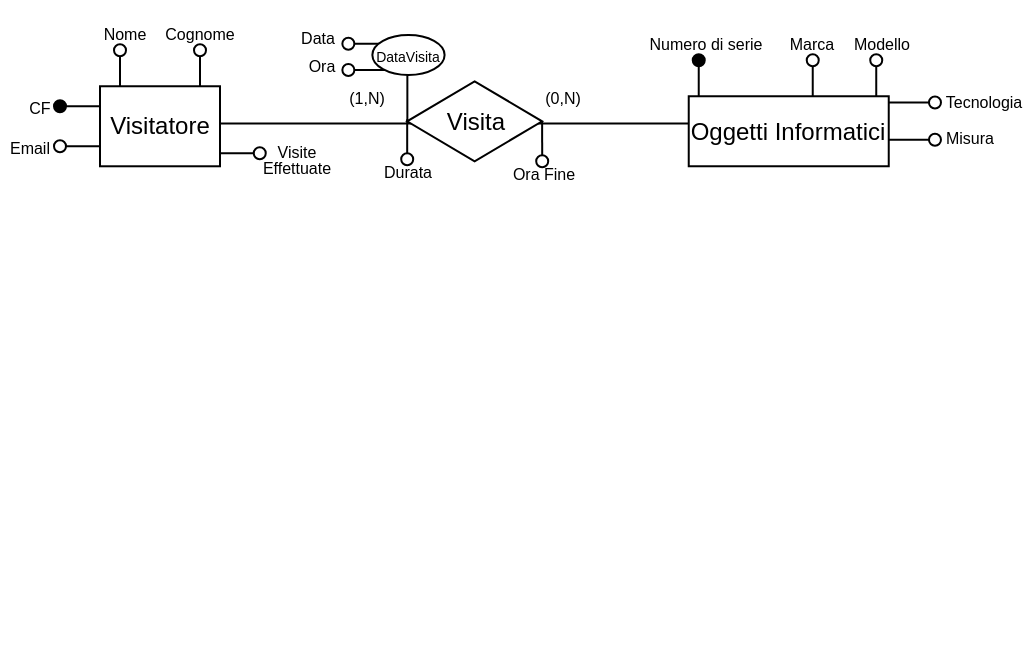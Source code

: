 <mxfile version="24.2.5" type="device">
  <diagram id="jCHfkvzz7I8NQEXuV3df" name="Pagina-1">
    <mxGraphModel dx="875" dy="518" grid="1" gridSize="10" guides="1" tooltips="1" connect="1" arrows="1" fold="1" page="1" pageScale="1" pageWidth="827" pageHeight="1169" math="0" shadow="0">
      <root>
        <mxCell id="0" />
        <mxCell id="1" parent="0" />
        <mxCell id="NLN512p-wkgeO3gyrYz--1" value="&lt;span style=&quot;font-size: 8px;&quot;&gt;(1,N)&lt;/span&gt;" style="text;html=1;align=center;verticalAlign=middle;whiteSpace=wrap;rounded=1;strokeColor=none;glass=0;" vertex="1" parent="1">
          <mxGeometry x="321.99" y="151.0" width="22.5" height="6.75" as="geometry" />
        </mxCell>
        <mxCell id="NLN512p-wkgeO3gyrYz--2" value="&lt;font style=&quot;font-size: 8px;&quot;&gt;(0,N)&lt;/font&gt;" style="text;html=1;align=center;verticalAlign=middle;whiteSpace=wrap;rounded=1;strokeColor=none;glass=0;" vertex="1" parent="1">
          <mxGeometry x="419.69" y="151.0" width="22.5" height="6.75" as="geometry" />
        </mxCell>
        <mxCell id="NLN512p-wkgeO3gyrYz--3" value="" style="endArrow=none;html=1;rounded=0;entryX=1;entryY=0.5;entryDx=0;entryDy=0;exitX=0;exitY=0.5;exitDx=0;exitDy=0;" edge="1" parent="1">
          <mxGeometry width="50" height="50" relative="1" as="geometry">
            <mxPoint x="522.19" y="167.75" as="sourcePoint" />
            <mxPoint x="254" y="167.75" as="targetPoint" />
          </mxGeometry>
        </mxCell>
        <mxCell id="NLN512p-wkgeO3gyrYz--5" style="edgeStyle=orthogonalEdgeStyle;rounded=0;orthogonalLoop=1;jettySize=auto;html=1;exitX=0;exitY=0.5;exitDx=0;exitDy=0;endArrow=oval;endFill=0;" edge="1" parent="1">
          <mxGeometry relative="1" as="geometry">
            <mxPoint x="180" y="179.13" as="targetPoint" />
            <mxPoint x="200" y="176.245" as="sourcePoint" />
            <Array as="points">
              <mxPoint x="200" y="179.13" />
            </Array>
          </mxGeometry>
        </mxCell>
        <mxCell id="NLN512p-wkgeO3gyrYz--6" value="Visitatore" style="whiteSpace=wrap;html=1;align=center;" vertex="1" parent="1">
          <mxGeometry x="200" y="149.13" width="60" height="40.01" as="geometry" />
        </mxCell>
        <mxCell id="NLN512p-wkgeO3gyrYz--7" value="&lt;font style=&quot;font-size: 8px;&quot;&gt;Nome&lt;/font&gt;" style="text;html=1;align=center;verticalAlign=middle;whiteSpace=wrap;rounded=0;" vertex="1" parent="1">
          <mxGeometry x="200" y="116.64" width="25" height="10" as="geometry" />
        </mxCell>
        <mxCell id="NLN512p-wkgeO3gyrYz--8" value="&lt;font style=&quot;font-size: 8px;&quot;&gt;Cognome&lt;/font&gt;" style="text;html=1;align=center;verticalAlign=middle;whiteSpace=wrap;rounded=0;" vertex="1" parent="1">
          <mxGeometry x="220" y="106.64" width="60" height="30" as="geometry" />
        </mxCell>
        <mxCell id="NLN512p-wkgeO3gyrYz--11" style="edgeStyle=orthogonalEdgeStyle;rounded=0;orthogonalLoop=1;jettySize=auto;html=1;exitX=0.5;exitY=1;exitDx=0;exitDy=0;" edge="1" parent="1">
          <mxGeometry relative="1" as="geometry">
            <mxPoint x="631.99" y="131.44" as="sourcePoint" />
            <mxPoint x="631.99" y="131.44" as="targetPoint" />
          </mxGeometry>
        </mxCell>
        <mxCell id="NLN512p-wkgeO3gyrYz--12" value="&lt;font style=&quot;font-size: 8px;&quot;&gt;CF&lt;/font&gt;" style="text;html=1;align=center;verticalAlign=middle;whiteSpace=wrap;rounded=0;" vertex="1" parent="1">
          <mxGeometry x="160" y="153.51" width="20" height="10" as="geometry" />
        </mxCell>
        <mxCell id="NLN512p-wkgeO3gyrYz--13" style="edgeStyle=orthogonalEdgeStyle;rounded=0;orthogonalLoop=1;jettySize=auto;html=1;exitX=0;exitY=0;exitDx=0;exitDy=0;endArrow=oval;endFill=0;" edge="1" parent="1">
          <mxGeometry relative="1" as="geometry">
            <mxPoint x="210" y="131.13" as="targetPoint" />
            <mxPoint x="210" y="149.13" as="sourcePoint" />
            <Array as="points" />
          </mxGeometry>
        </mxCell>
        <mxCell id="NLN512p-wkgeO3gyrYz--14" style="edgeStyle=orthogonalEdgeStyle;rounded=0;orthogonalLoop=1;jettySize=auto;html=1;exitX=0;exitY=0;exitDx=0;exitDy=0;endArrow=oval;endFill=0;" edge="1" parent="1">
          <mxGeometry relative="1" as="geometry">
            <mxPoint x="250" y="131.13" as="targetPoint" />
            <mxPoint x="250" y="149.13" as="sourcePoint" />
            <Array as="points" />
          </mxGeometry>
        </mxCell>
        <mxCell id="NLN512p-wkgeO3gyrYz--15" value="&lt;font style=&quot;font-size: 8px;&quot;&gt;Email&lt;/font&gt;" style="text;html=1;align=center;verticalAlign=middle;whiteSpace=wrap;rounded=0;" vertex="1" parent="1">
          <mxGeometry x="150" y="175.13" width="30" height="7" as="geometry" />
        </mxCell>
        <mxCell id="NLN512p-wkgeO3gyrYz--16" style="edgeStyle=orthogonalEdgeStyle;rounded=0;orthogonalLoop=1;jettySize=auto;html=1;exitX=0;exitY=0.25;exitDx=0;exitDy=0;endArrow=oval;endFill=1;" edge="1" parent="1" source="NLN512p-wkgeO3gyrYz--6">
          <mxGeometry relative="1" as="geometry">
            <mxPoint x="180" y="159.13" as="targetPoint" />
            <mxPoint x="135" y="137.89" as="sourcePoint" />
            <Array as="points" />
          </mxGeometry>
        </mxCell>
        <mxCell id="NLN512p-wkgeO3gyrYz--17" style="edgeStyle=orthogonalEdgeStyle;rounded=0;orthogonalLoop=1;jettySize=auto;html=1;exitX=1;exitY=0.5;exitDx=0;exitDy=0;endArrow=oval;endFill=0;" edge="1" parent="1">
          <mxGeometry relative="1" as="geometry">
            <mxPoint x="279.88" y="182.63" as="targetPoint" />
            <mxPoint x="260" y="182.63" as="sourcePoint" />
            <Array as="points">
              <mxPoint x="274.88" y="182.63" />
            </Array>
          </mxGeometry>
        </mxCell>
        <mxCell id="NLN512p-wkgeO3gyrYz--18" value="&lt;font style=&quot;font-size: 8px;&quot;&gt;Visite&lt;/font&gt;&lt;div style=&quot;line-height: 30%;&quot;&gt;&lt;font style=&quot;font-size: 8px;&quot;&gt;E&lt;/font&gt;&lt;span style=&quot;font-size: 8px; background-color: initial;&quot;&gt;ffettuate&lt;/span&gt;&lt;/div&gt;" style="text;html=1;align=center;verticalAlign=middle;whiteSpace=wrap;rounded=1;strokeColor=none;" vertex="1" parent="1">
          <mxGeometry x="280" y="172.13" width="37" height="21" as="geometry" />
        </mxCell>
        <mxCell id="NLN512p-wkgeO3gyrYz--29" value="Oggetti Informatici" style="whiteSpace=wrap;html=1;align=center;" vertex="1" parent="1">
          <mxGeometry x="494.37" y="154.13" width="100" height="35" as="geometry" />
        </mxCell>
        <mxCell id="NLN512p-wkgeO3gyrYz--30" value="Visita" style="shape=rhombus;perimeter=rhombusPerimeter;whiteSpace=wrap;html=1;align=center;" vertex="1" parent="1">
          <mxGeometry x="353.56" y="146.65" width="67.5" height="39.99" as="geometry" />
        </mxCell>
        <mxCell id="NLN512p-wkgeO3gyrYz--35" value="&lt;font style=&quot;font-size: 8px;&quot;&gt;Misura&lt;/font&gt;" style="text;html=1;align=center;verticalAlign=middle;whiteSpace=wrap;rounded=1;strokeColor=none;" vertex="1" parent="1">
          <mxGeometry x="610.49" y="163.88" width="50" height="21" as="geometry" />
        </mxCell>
        <mxCell id="NLN512p-wkgeO3gyrYz--36" value="&lt;font style=&quot;font-size: 8px;&quot;&gt;Modello&lt;/font&gt;" style="text;html=1;align=center;verticalAlign=middle;whiteSpace=wrap;rounded=1;strokeColor=none;" vertex="1" parent="1">
          <mxGeometry x="570.62" y="116.64" width="40" height="20" as="geometry" />
        </mxCell>
        <mxCell id="NLN512p-wkgeO3gyrYz--37" value="&lt;font style=&quot;font-size: 8px;&quot;&gt;Marca&lt;/font&gt;" style="text;html=1;align=center;verticalAlign=middle;whiteSpace=wrap;rounded=1;strokeColor=none;glass=0;" vertex="1" parent="1">
          <mxGeometry x="531.25" y="119.14" width="50" height="15" as="geometry" />
        </mxCell>
        <mxCell id="NLN512p-wkgeO3gyrYz--38" value="&lt;font style=&quot;font-size: 8px;&quot;&gt;Ora&lt;/font&gt;" style="text;html=1;align=center;verticalAlign=middle;whiteSpace=wrap;rounded=1;strokeColor=none;glass=0;" vertex="1" parent="1">
          <mxGeometry x="286.18" y="130.63" width="50" height="15" as="geometry" />
        </mxCell>
        <mxCell id="NLN512p-wkgeO3gyrYz--39" value="&lt;font style=&quot;font-size: 8px;&quot;&gt;Ora Fine&lt;/font&gt;" style="text;html=1;align=center;verticalAlign=middle;whiteSpace=wrap;rounded=1;strokeColor=none;glass=0;" vertex="1" parent="1">
          <mxGeometry x="401.06" y="182.88" width="42" height="19" as="geometry" />
        </mxCell>
        <mxCell id="NLN512p-wkgeO3gyrYz--40" value="&lt;font style=&quot;font-size: 8px;&quot;&gt;Data&lt;/font&gt;" style="text;html=1;align=center;verticalAlign=middle;whiteSpace=wrap;rounded=1;strokeColor=none;glass=0;" vertex="1" parent="1">
          <mxGeometry x="284.18" y="116.64" width="50" height="15" as="geometry" />
        </mxCell>
        <mxCell id="NLN512p-wkgeO3gyrYz--47" style="edgeStyle=orthogonalEdgeStyle;rounded=0;orthogonalLoop=1;jettySize=auto;html=1;exitX=0.5;exitY=1;exitDx=0;exitDy=0;" edge="1" parent="1">
          <mxGeometry relative="1" as="geometry">
            <mxPoint x="420" y="422.49" as="sourcePoint" />
            <mxPoint x="420" y="422.49" as="targetPoint" />
          </mxGeometry>
        </mxCell>
        <mxCell id="NLN512p-wkgeO3gyrYz--60" style="edgeStyle=orthogonalEdgeStyle;rounded=0;orthogonalLoop=1;jettySize=auto;html=1;exitX=0;exitY=0;exitDx=0;exitDy=0;endArrow=oval;endFill=1;" edge="1" parent="1">
          <mxGeometry relative="1" as="geometry">
            <mxPoint x="499.37" y="136.13" as="targetPoint" />
            <mxPoint x="499.37" y="154.13" as="sourcePoint" />
            <Array as="points" />
          </mxGeometry>
        </mxCell>
        <mxCell id="NLN512p-wkgeO3gyrYz--61" value="&lt;font style=&quot;font-size: 8px;&quot;&gt;Numero di serie&lt;/font&gt;" style="text;html=1;align=center;verticalAlign=middle;whiteSpace=wrap;rounded=1;strokeColor=none;glass=0;" vertex="1" parent="1">
          <mxGeometry x="470" y="122.89" width="65.62" height="7.5" as="geometry" />
        </mxCell>
        <mxCell id="NLN512p-wkgeO3gyrYz--62" style="edgeStyle=orthogonalEdgeStyle;rounded=0;orthogonalLoop=1;jettySize=auto;html=1;exitX=0;exitY=0;exitDx=0;exitDy=0;endArrow=oval;endFill=0;" edge="1" parent="1">
          <mxGeometry relative="1" as="geometry">
            <mxPoint x="556.37" y="136.13" as="targetPoint" />
            <mxPoint x="556.37" y="154.13" as="sourcePoint" />
            <Array as="points" />
          </mxGeometry>
        </mxCell>
        <mxCell id="NLN512p-wkgeO3gyrYz--63" style="edgeStyle=orthogonalEdgeStyle;rounded=0;orthogonalLoop=1;jettySize=auto;html=1;exitX=0;exitY=0;exitDx=0;exitDy=0;endArrow=oval;endFill=0;" edge="1" parent="1">
          <mxGeometry relative="1" as="geometry">
            <mxPoint x="588.12" y="136.13" as="targetPoint" />
            <mxPoint x="588.12" y="154.13" as="sourcePoint" />
            <Array as="points" />
          </mxGeometry>
        </mxCell>
        <mxCell id="NLN512p-wkgeO3gyrYz--64" style="edgeStyle=orthogonalEdgeStyle;rounded=0;orthogonalLoop=1;jettySize=auto;html=1;exitX=1;exitY=0.5;exitDx=0;exitDy=0;endArrow=oval;endFill=0;" edge="1" parent="1">
          <mxGeometry relative="1" as="geometry">
            <mxPoint x="594.37" y="175.88" as="sourcePoint" />
            <mxPoint x="617.49" y="175.88" as="targetPoint" />
          </mxGeometry>
        </mxCell>
        <mxCell id="NLN512p-wkgeO3gyrYz--65" style="edgeStyle=orthogonalEdgeStyle;rounded=0;orthogonalLoop=1;jettySize=auto;html=1;exitX=1;exitY=0.5;exitDx=0;exitDy=0;endArrow=oval;endFill=0;" edge="1" parent="1">
          <mxGeometry relative="1" as="geometry">
            <mxPoint x="594.37" y="157.26" as="sourcePoint" />
            <mxPoint x="617.49" y="157.26" as="targetPoint" />
          </mxGeometry>
        </mxCell>
        <mxCell id="NLN512p-wkgeO3gyrYz--66" value="&lt;font style=&quot;font-size: 8px;&quot;&gt;Tecnologia&lt;/font&gt;" style="text;html=1;align=center;verticalAlign=middle;whiteSpace=wrap;rounded=1;strokeColor=none;" vertex="1" parent="1">
          <mxGeometry x="619.37" y="146.26" width="46" height="19" as="geometry" />
        </mxCell>
        <mxCell id="NLN512p-wkgeO3gyrYz--67" style="edgeStyle=orthogonalEdgeStyle;rounded=0;orthogonalLoop=1;jettySize=auto;html=1;exitX=0;exitY=0;exitDx=0;exitDy=0;endArrow=oval;endFill=0;" edge="1" parent="1">
          <mxGeometry relative="1" as="geometry">
            <mxPoint x="324.18" y="127.89" as="targetPoint" />
            <mxPoint x="343.56" y="127.89" as="sourcePoint" />
            <Array as="points" />
          </mxGeometry>
        </mxCell>
        <mxCell id="NLN512p-wkgeO3gyrYz--68" style="edgeStyle=orthogonalEdgeStyle;rounded=0;orthogonalLoop=1;jettySize=auto;html=1;endArrow=oval;endFill=0;" edge="1" parent="1">
          <mxGeometry relative="1" as="geometry">
            <mxPoint x="324.18" y="141.01" as="targetPoint" />
            <mxPoint x="344.18" y="141.01" as="sourcePoint" />
            <Array as="points" />
          </mxGeometry>
        </mxCell>
        <mxCell id="NLN512p-wkgeO3gyrYz--69" value="" style="endArrow=none;html=1;rounded=0;entryX=0.551;entryY=1.003;entryDx=0;entryDy=0;entryPerimeter=0;" edge="1" parent="1">
          <mxGeometry width="50" height="50" relative="1" as="geometry">
            <mxPoint x="353.68" y="166.63" as="sourcePoint" />
            <mxPoint x="353.68" y="143.57" as="targetPoint" />
          </mxGeometry>
        </mxCell>
        <mxCell id="NLN512p-wkgeO3gyrYz--70" value="&lt;p style=&quot;line-height: 110%;&quot;&gt;&lt;font style=&quot;font-size: 7px;&quot;&gt;DataVisita&lt;/font&gt;&lt;/p&gt;" style="ellipse;whiteSpace=wrap;html=1;" vertex="1" parent="1">
          <mxGeometry x="336.18" y="123.51" width="36.12" height="20" as="geometry" />
        </mxCell>
        <mxCell id="NLN512p-wkgeO3gyrYz--71" style="edgeStyle=orthogonalEdgeStyle;rounded=0;orthogonalLoop=1;jettySize=auto;html=1;exitX=1;exitY=0.5;exitDx=0;exitDy=0;endArrow=oval;endFill=0;" edge="1" parent="1" source="NLN512p-wkgeO3gyrYz--30">
          <mxGeometry relative="1" as="geometry">
            <mxPoint x="421.18" y="186.63" as="targetPoint" />
            <mxPoint x="422.38" y="206.26" as="sourcePoint" />
            <Array as="points">
              <mxPoint x="421.18" y="186.63" />
            </Array>
          </mxGeometry>
        </mxCell>
        <mxCell id="NLN512p-wkgeO3gyrYz--72" value="&lt;font style=&quot;font-size: 8px;&quot;&gt;Durata&lt;/font&gt;" style="text;html=1;align=center;verticalAlign=middle;whiteSpace=wrap;rounded=1;strokeColor=none;glass=0;" vertex="1" parent="1">
          <mxGeometry x="329.24" y="182.63" width="50" height="17" as="geometry" />
        </mxCell>
        <mxCell id="NLN512p-wkgeO3gyrYz--73" style="edgeStyle=orthogonalEdgeStyle;rounded=0;orthogonalLoop=1;jettySize=auto;html=1;exitX=1;exitY=0.5;exitDx=0;exitDy=0;endArrow=oval;endFill=0;" edge="1" parent="1">
          <mxGeometry relative="1" as="geometry">
            <mxPoint x="353.59" y="185.58" as="targetPoint" />
            <mxPoint x="353.59" y="165.58" as="sourcePoint" />
            <Array as="points">
              <mxPoint x="353.59" y="185.58" />
            </Array>
          </mxGeometry>
        </mxCell>
      </root>
    </mxGraphModel>
  </diagram>
</mxfile>
